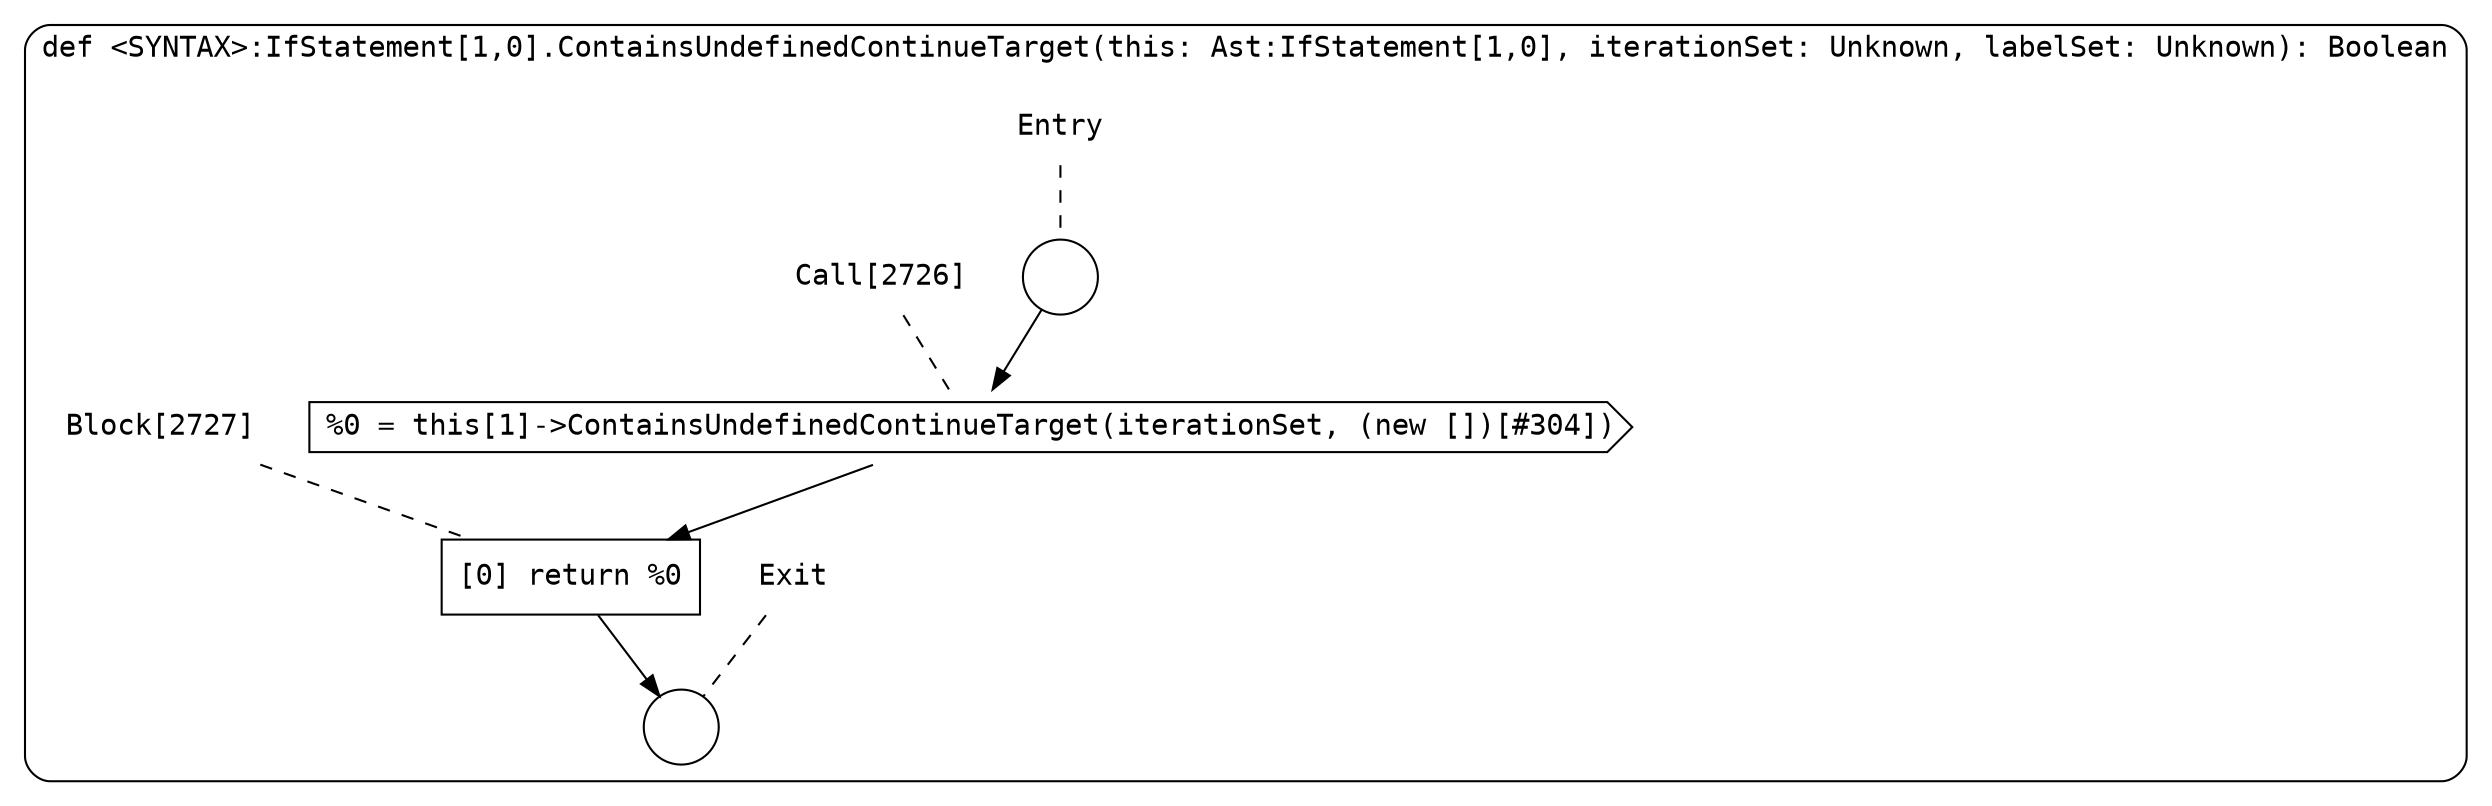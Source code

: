 digraph {
  graph [fontname = "Consolas"]
  node [fontname = "Consolas"]
  edge [fontname = "Consolas"]
  subgraph cluster617 {
    label = "def <SYNTAX>:IfStatement[1,0].ContainsUndefinedContinueTarget(this: Ast:IfStatement[1,0], iterationSet: Unknown, labelSet: Unknown): Boolean"
    style = rounded
    cluster617_entry_name [shape=none, label=<<font color="black">Entry</font>>]
    cluster617_entry_name -> cluster617_entry [arrowhead=none, color="black", style=dashed]
    cluster617_entry [shape=circle label=" " color="black" fillcolor="white" style=filled]
    cluster617_entry -> node2726 [color="black"]
    cluster617_exit_name [shape=none, label=<<font color="black">Exit</font>>]
    cluster617_exit_name -> cluster617_exit [arrowhead=none, color="black", style=dashed]
    cluster617_exit [shape=circle label=" " color="black" fillcolor="white" style=filled]
    node2726_name [shape=none, label=<<font color="black">Call[2726]</font>>]
    node2726_name -> node2726 [arrowhead=none, color="black", style=dashed]
    node2726 [shape=cds, label=<<font color="black">%0 = this[1]-&gt;ContainsUndefinedContinueTarget(iterationSet, (new [])[#304])</font>> color="black" fillcolor="white", style=filled]
    node2726 -> node2727 [color="black"]
    node2727_name [shape=none, label=<<font color="black">Block[2727]</font>>]
    node2727_name -> node2727 [arrowhead=none, color="black", style=dashed]
    node2727 [shape=box, label=<<font color="black">[0] return %0<BR ALIGN="LEFT"/></font>> color="black" fillcolor="white", style=filled]
    node2727 -> cluster617_exit [color="black"]
  }
}